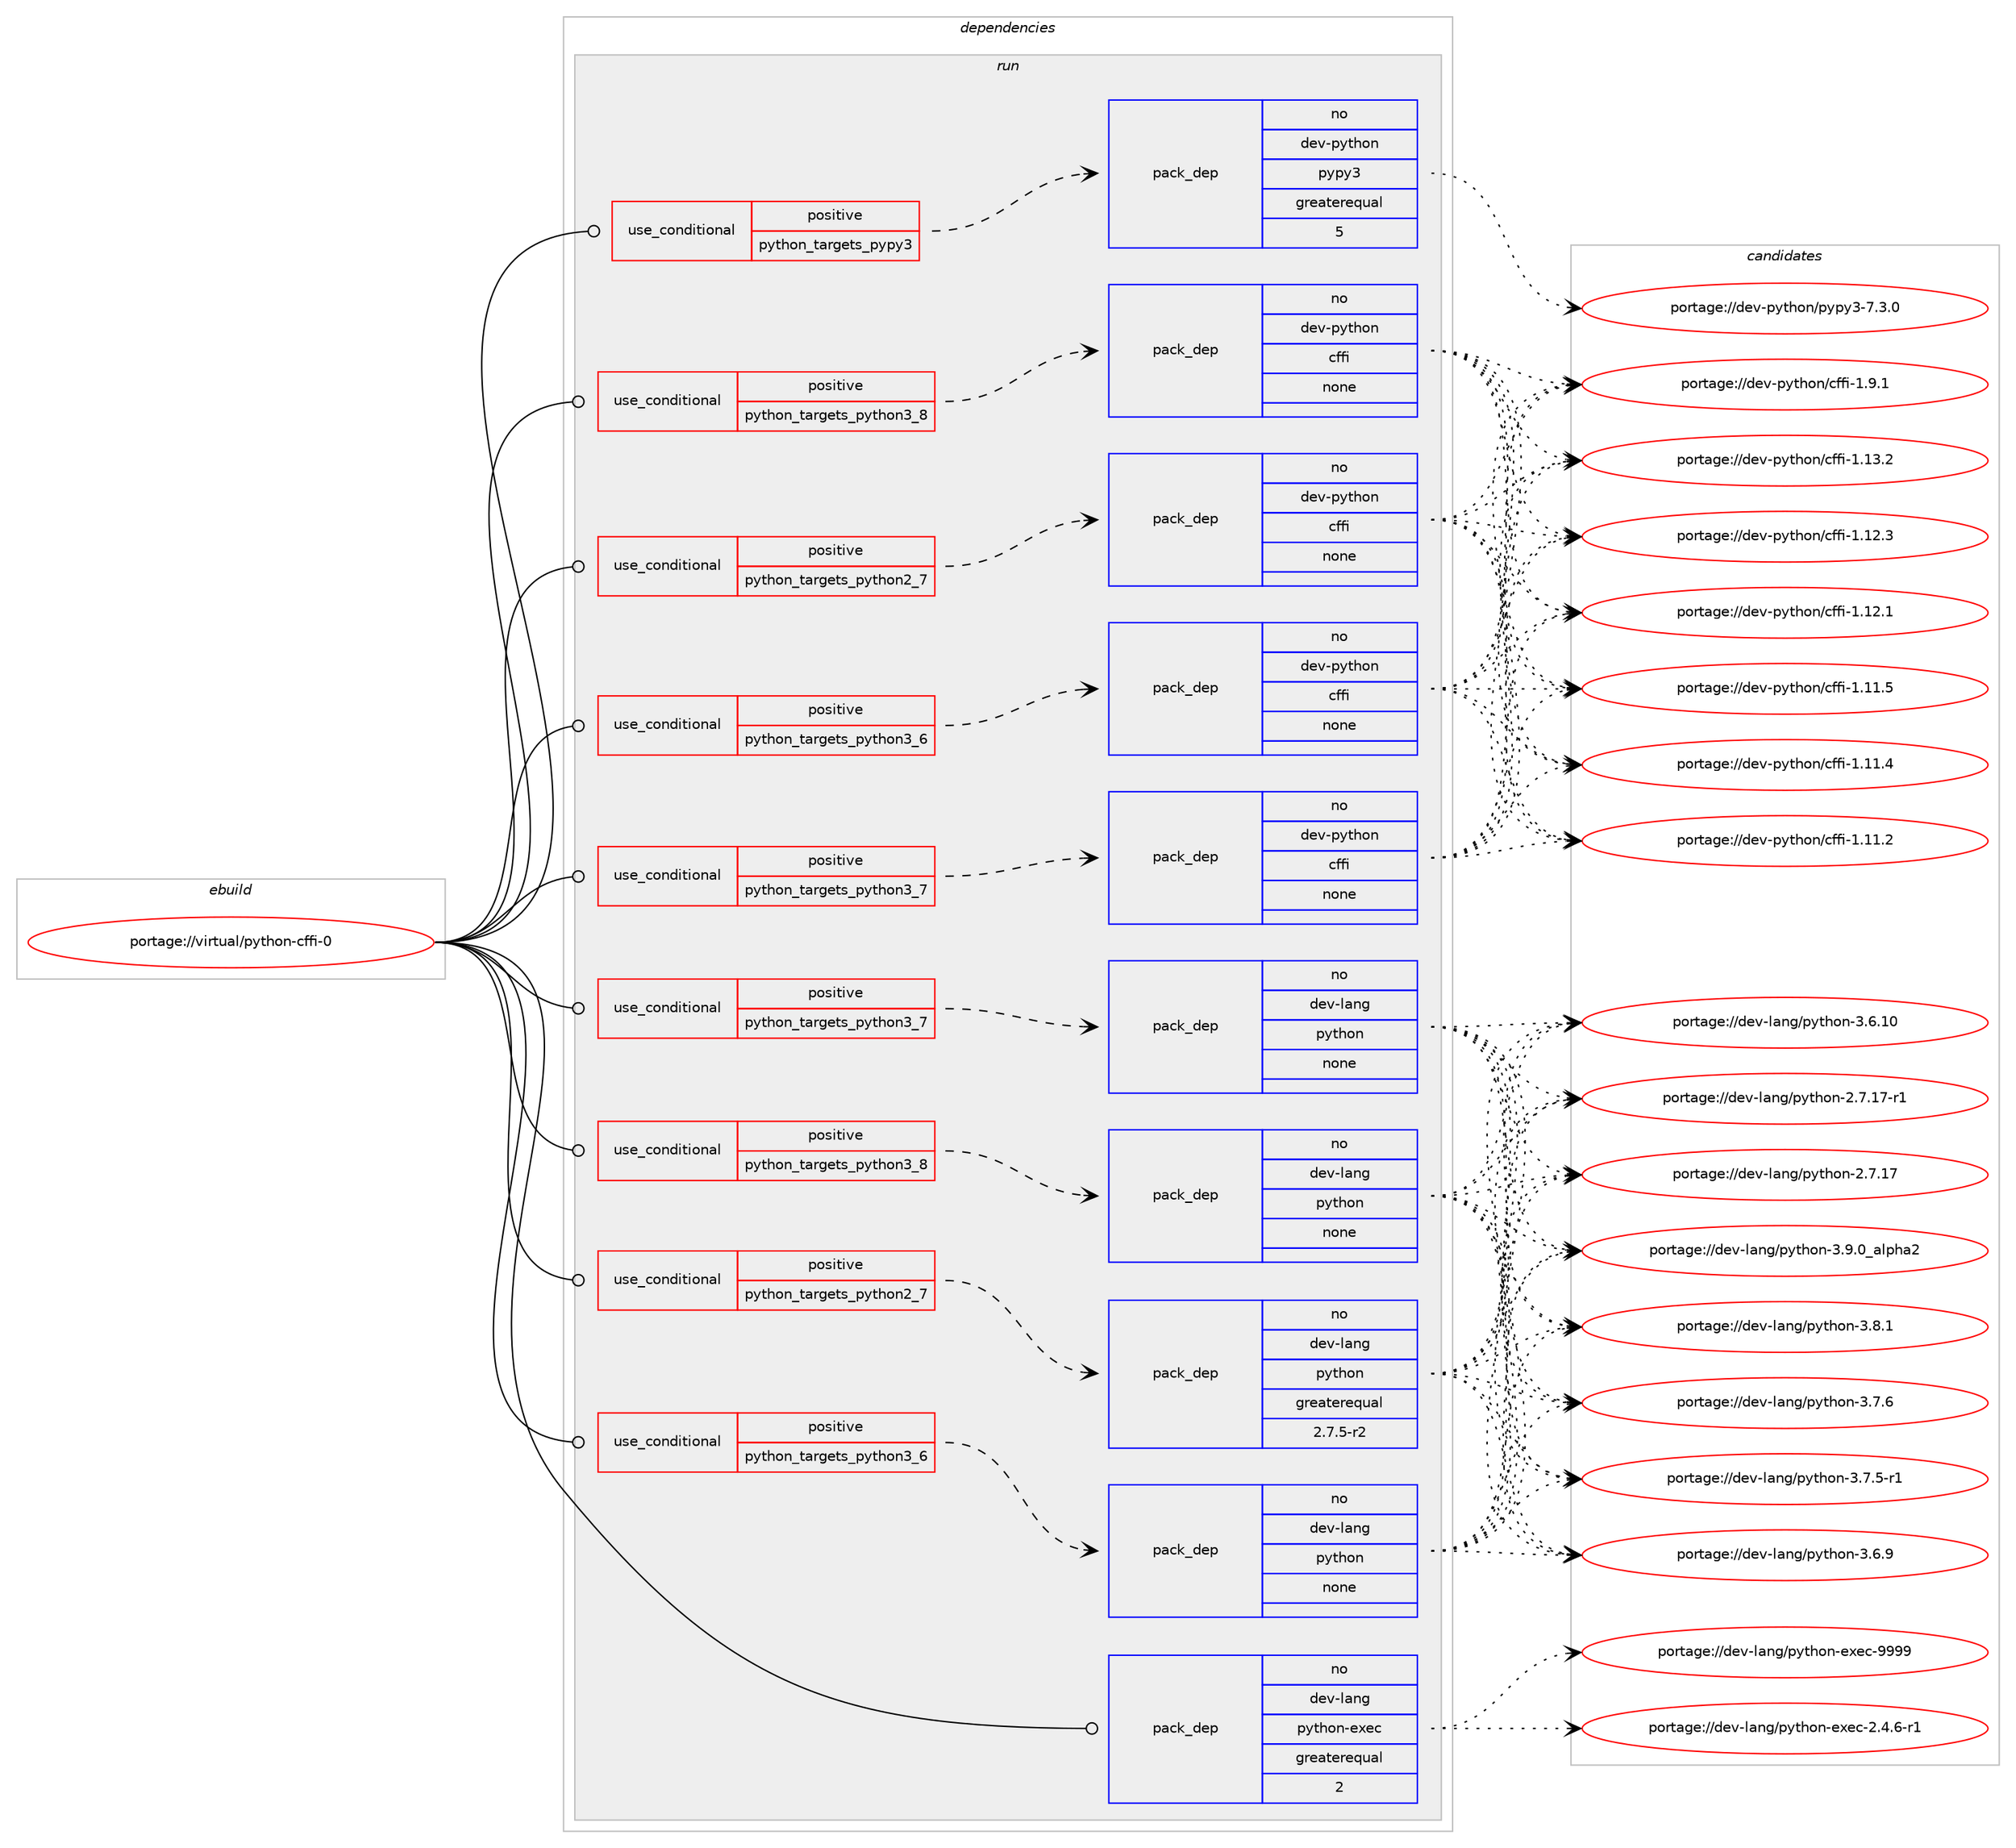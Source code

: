 digraph prolog {

# *************
# Graph options
# *************

newrank=true;
concentrate=true;
compound=true;
graph [rankdir=LR,fontname=Helvetica,fontsize=10,ranksep=1.5];#, ranksep=2.5, nodesep=0.2];
edge  [arrowhead=vee];
node  [fontname=Helvetica,fontsize=10];

# **********
# The ebuild
# **********

subgraph cluster_leftcol {
color=gray;
rank=same;
label=<<i>ebuild</i>>;
id [label="portage://virtual/python-cffi-0", color=red, width=4, href="../virtual/python-cffi-0.svg"];
}

# ****************
# The dependencies
# ****************

subgraph cluster_midcol {
color=gray;
label=<<i>dependencies</i>>;
subgraph cluster_compile {
fillcolor="#eeeeee";
style=filled;
label=<<i>compile</i>>;
}
subgraph cluster_compileandrun {
fillcolor="#eeeeee";
style=filled;
label=<<i>compile and run</i>>;
}
subgraph cluster_run {
fillcolor="#eeeeee";
style=filled;
label=<<i>run</i>>;
subgraph cond6610 {
dependency36276 [label=<<TABLE BORDER="0" CELLBORDER="1" CELLSPACING="0" CELLPADDING="4"><TR><TD ROWSPAN="3" CELLPADDING="10">use_conditional</TD></TR><TR><TD>positive</TD></TR><TR><TD>python_targets_pypy3</TD></TR></TABLE>>, shape=none, color=red];
subgraph pack28973 {
dependency36277 [label=<<TABLE BORDER="0" CELLBORDER="1" CELLSPACING="0" CELLPADDING="4" WIDTH="220"><TR><TD ROWSPAN="6" CELLPADDING="30">pack_dep</TD></TR><TR><TD WIDTH="110">no</TD></TR><TR><TD>dev-python</TD></TR><TR><TD>pypy3</TD></TR><TR><TD>greaterequal</TD></TR><TR><TD>5</TD></TR></TABLE>>, shape=none, color=blue];
}
dependency36276:e -> dependency36277:w [weight=20,style="dashed",arrowhead="vee"];
}
id:e -> dependency36276:w [weight=20,style="solid",arrowhead="odot"];
subgraph cond6611 {
dependency36278 [label=<<TABLE BORDER="0" CELLBORDER="1" CELLSPACING="0" CELLPADDING="4"><TR><TD ROWSPAN="3" CELLPADDING="10">use_conditional</TD></TR><TR><TD>positive</TD></TR><TR><TD>python_targets_python2_7</TD></TR></TABLE>>, shape=none, color=red];
subgraph pack28974 {
dependency36279 [label=<<TABLE BORDER="0" CELLBORDER="1" CELLSPACING="0" CELLPADDING="4" WIDTH="220"><TR><TD ROWSPAN="6" CELLPADDING="30">pack_dep</TD></TR><TR><TD WIDTH="110">no</TD></TR><TR><TD>dev-lang</TD></TR><TR><TD>python</TD></TR><TR><TD>greaterequal</TD></TR><TR><TD>2.7.5-r2</TD></TR></TABLE>>, shape=none, color=blue];
}
dependency36278:e -> dependency36279:w [weight=20,style="dashed",arrowhead="vee"];
}
id:e -> dependency36278:w [weight=20,style="solid",arrowhead="odot"];
subgraph cond6612 {
dependency36280 [label=<<TABLE BORDER="0" CELLBORDER="1" CELLSPACING="0" CELLPADDING="4"><TR><TD ROWSPAN="3" CELLPADDING="10">use_conditional</TD></TR><TR><TD>positive</TD></TR><TR><TD>python_targets_python2_7</TD></TR></TABLE>>, shape=none, color=red];
subgraph pack28975 {
dependency36281 [label=<<TABLE BORDER="0" CELLBORDER="1" CELLSPACING="0" CELLPADDING="4" WIDTH="220"><TR><TD ROWSPAN="6" CELLPADDING="30">pack_dep</TD></TR><TR><TD WIDTH="110">no</TD></TR><TR><TD>dev-python</TD></TR><TR><TD>cffi</TD></TR><TR><TD>none</TD></TR><TR><TD></TD></TR></TABLE>>, shape=none, color=blue];
}
dependency36280:e -> dependency36281:w [weight=20,style="dashed",arrowhead="vee"];
}
id:e -> dependency36280:w [weight=20,style="solid",arrowhead="odot"];
subgraph cond6613 {
dependency36282 [label=<<TABLE BORDER="0" CELLBORDER="1" CELLSPACING="0" CELLPADDING="4"><TR><TD ROWSPAN="3" CELLPADDING="10">use_conditional</TD></TR><TR><TD>positive</TD></TR><TR><TD>python_targets_python3_6</TD></TR></TABLE>>, shape=none, color=red];
subgraph pack28976 {
dependency36283 [label=<<TABLE BORDER="0" CELLBORDER="1" CELLSPACING="0" CELLPADDING="4" WIDTH="220"><TR><TD ROWSPAN="6" CELLPADDING="30">pack_dep</TD></TR><TR><TD WIDTH="110">no</TD></TR><TR><TD>dev-lang</TD></TR><TR><TD>python</TD></TR><TR><TD>none</TD></TR><TR><TD></TD></TR></TABLE>>, shape=none, color=blue];
}
dependency36282:e -> dependency36283:w [weight=20,style="dashed",arrowhead="vee"];
}
id:e -> dependency36282:w [weight=20,style="solid",arrowhead="odot"];
subgraph cond6614 {
dependency36284 [label=<<TABLE BORDER="0" CELLBORDER="1" CELLSPACING="0" CELLPADDING="4"><TR><TD ROWSPAN="3" CELLPADDING="10">use_conditional</TD></TR><TR><TD>positive</TD></TR><TR><TD>python_targets_python3_6</TD></TR></TABLE>>, shape=none, color=red];
subgraph pack28977 {
dependency36285 [label=<<TABLE BORDER="0" CELLBORDER="1" CELLSPACING="0" CELLPADDING="4" WIDTH="220"><TR><TD ROWSPAN="6" CELLPADDING="30">pack_dep</TD></TR><TR><TD WIDTH="110">no</TD></TR><TR><TD>dev-python</TD></TR><TR><TD>cffi</TD></TR><TR><TD>none</TD></TR><TR><TD></TD></TR></TABLE>>, shape=none, color=blue];
}
dependency36284:e -> dependency36285:w [weight=20,style="dashed",arrowhead="vee"];
}
id:e -> dependency36284:w [weight=20,style="solid",arrowhead="odot"];
subgraph cond6615 {
dependency36286 [label=<<TABLE BORDER="0" CELLBORDER="1" CELLSPACING="0" CELLPADDING="4"><TR><TD ROWSPAN="3" CELLPADDING="10">use_conditional</TD></TR><TR><TD>positive</TD></TR><TR><TD>python_targets_python3_7</TD></TR></TABLE>>, shape=none, color=red];
subgraph pack28978 {
dependency36287 [label=<<TABLE BORDER="0" CELLBORDER="1" CELLSPACING="0" CELLPADDING="4" WIDTH="220"><TR><TD ROWSPAN="6" CELLPADDING="30">pack_dep</TD></TR><TR><TD WIDTH="110">no</TD></TR><TR><TD>dev-lang</TD></TR><TR><TD>python</TD></TR><TR><TD>none</TD></TR><TR><TD></TD></TR></TABLE>>, shape=none, color=blue];
}
dependency36286:e -> dependency36287:w [weight=20,style="dashed",arrowhead="vee"];
}
id:e -> dependency36286:w [weight=20,style="solid",arrowhead="odot"];
subgraph cond6616 {
dependency36288 [label=<<TABLE BORDER="0" CELLBORDER="1" CELLSPACING="0" CELLPADDING="4"><TR><TD ROWSPAN="3" CELLPADDING="10">use_conditional</TD></TR><TR><TD>positive</TD></TR><TR><TD>python_targets_python3_7</TD></TR></TABLE>>, shape=none, color=red];
subgraph pack28979 {
dependency36289 [label=<<TABLE BORDER="0" CELLBORDER="1" CELLSPACING="0" CELLPADDING="4" WIDTH="220"><TR><TD ROWSPAN="6" CELLPADDING="30">pack_dep</TD></TR><TR><TD WIDTH="110">no</TD></TR><TR><TD>dev-python</TD></TR><TR><TD>cffi</TD></TR><TR><TD>none</TD></TR><TR><TD></TD></TR></TABLE>>, shape=none, color=blue];
}
dependency36288:e -> dependency36289:w [weight=20,style="dashed",arrowhead="vee"];
}
id:e -> dependency36288:w [weight=20,style="solid",arrowhead="odot"];
subgraph cond6617 {
dependency36290 [label=<<TABLE BORDER="0" CELLBORDER="1" CELLSPACING="0" CELLPADDING="4"><TR><TD ROWSPAN="3" CELLPADDING="10">use_conditional</TD></TR><TR><TD>positive</TD></TR><TR><TD>python_targets_python3_8</TD></TR></TABLE>>, shape=none, color=red];
subgraph pack28980 {
dependency36291 [label=<<TABLE BORDER="0" CELLBORDER="1" CELLSPACING="0" CELLPADDING="4" WIDTH="220"><TR><TD ROWSPAN="6" CELLPADDING="30">pack_dep</TD></TR><TR><TD WIDTH="110">no</TD></TR><TR><TD>dev-lang</TD></TR><TR><TD>python</TD></TR><TR><TD>none</TD></TR><TR><TD></TD></TR></TABLE>>, shape=none, color=blue];
}
dependency36290:e -> dependency36291:w [weight=20,style="dashed",arrowhead="vee"];
}
id:e -> dependency36290:w [weight=20,style="solid",arrowhead="odot"];
subgraph cond6618 {
dependency36292 [label=<<TABLE BORDER="0" CELLBORDER="1" CELLSPACING="0" CELLPADDING="4"><TR><TD ROWSPAN="3" CELLPADDING="10">use_conditional</TD></TR><TR><TD>positive</TD></TR><TR><TD>python_targets_python3_8</TD></TR></TABLE>>, shape=none, color=red];
subgraph pack28981 {
dependency36293 [label=<<TABLE BORDER="0" CELLBORDER="1" CELLSPACING="0" CELLPADDING="4" WIDTH="220"><TR><TD ROWSPAN="6" CELLPADDING="30">pack_dep</TD></TR><TR><TD WIDTH="110">no</TD></TR><TR><TD>dev-python</TD></TR><TR><TD>cffi</TD></TR><TR><TD>none</TD></TR><TR><TD></TD></TR></TABLE>>, shape=none, color=blue];
}
dependency36292:e -> dependency36293:w [weight=20,style="dashed",arrowhead="vee"];
}
id:e -> dependency36292:w [weight=20,style="solid",arrowhead="odot"];
subgraph pack28982 {
dependency36294 [label=<<TABLE BORDER="0" CELLBORDER="1" CELLSPACING="0" CELLPADDING="4" WIDTH="220"><TR><TD ROWSPAN="6" CELLPADDING="30">pack_dep</TD></TR><TR><TD WIDTH="110">no</TD></TR><TR><TD>dev-lang</TD></TR><TR><TD>python-exec</TD></TR><TR><TD>greaterequal</TD></TR><TR><TD>2</TD></TR></TABLE>>, shape=none, color=blue];
}
id:e -> dependency36294:w [weight=20,style="solid",arrowhead="odot"];
}
}

# **************
# The candidates
# **************

subgraph cluster_choices {
rank=same;
color=gray;
label=<<i>candidates</i>>;

subgraph choice28973 {
color=black;
nodesep=1;
choice100101118451121211161041111104711212111212151455546514648 [label="portage://dev-python/pypy3-7.3.0", color=red, width=4,href="../dev-python/pypy3-7.3.0.svg"];
dependency36277:e -> choice100101118451121211161041111104711212111212151455546514648:w [style=dotted,weight="100"];
}
subgraph choice28974 {
color=black;
nodesep=1;
choice10010111845108971101034711212111610411111045514657464895971081121049750 [label="portage://dev-lang/python-3.9.0_alpha2", color=red, width=4,href="../dev-lang/python-3.9.0_alpha2.svg"];
choice100101118451089711010347112121116104111110455146564649 [label="portage://dev-lang/python-3.8.1", color=red, width=4,href="../dev-lang/python-3.8.1.svg"];
choice100101118451089711010347112121116104111110455146554654 [label="portage://dev-lang/python-3.7.6", color=red, width=4,href="../dev-lang/python-3.7.6.svg"];
choice1001011184510897110103471121211161041111104551465546534511449 [label="portage://dev-lang/python-3.7.5-r1", color=red, width=4,href="../dev-lang/python-3.7.5-r1.svg"];
choice100101118451089711010347112121116104111110455146544657 [label="portage://dev-lang/python-3.6.9", color=red, width=4,href="../dev-lang/python-3.6.9.svg"];
choice10010111845108971101034711212111610411111045514654464948 [label="portage://dev-lang/python-3.6.10", color=red, width=4,href="../dev-lang/python-3.6.10.svg"];
choice100101118451089711010347112121116104111110455046554649554511449 [label="portage://dev-lang/python-2.7.17-r1", color=red, width=4,href="../dev-lang/python-2.7.17-r1.svg"];
choice10010111845108971101034711212111610411111045504655464955 [label="portage://dev-lang/python-2.7.17", color=red, width=4,href="../dev-lang/python-2.7.17.svg"];
dependency36279:e -> choice10010111845108971101034711212111610411111045514657464895971081121049750:w [style=dotted,weight="100"];
dependency36279:e -> choice100101118451089711010347112121116104111110455146564649:w [style=dotted,weight="100"];
dependency36279:e -> choice100101118451089711010347112121116104111110455146554654:w [style=dotted,weight="100"];
dependency36279:e -> choice1001011184510897110103471121211161041111104551465546534511449:w [style=dotted,weight="100"];
dependency36279:e -> choice100101118451089711010347112121116104111110455146544657:w [style=dotted,weight="100"];
dependency36279:e -> choice10010111845108971101034711212111610411111045514654464948:w [style=dotted,weight="100"];
dependency36279:e -> choice100101118451089711010347112121116104111110455046554649554511449:w [style=dotted,weight="100"];
dependency36279:e -> choice10010111845108971101034711212111610411111045504655464955:w [style=dotted,weight="100"];
}
subgraph choice28975 {
color=black;
nodesep=1;
choice100101118451121211161041111104799102102105454946574649 [label="portage://dev-python/cffi-1.9.1", color=red, width=4,href="../dev-python/cffi-1.9.1.svg"];
choice10010111845112121116104111110479910210210545494649514650 [label="portage://dev-python/cffi-1.13.2", color=red, width=4,href="../dev-python/cffi-1.13.2.svg"];
choice10010111845112121116104111110479910210210545494649504651 [label="portage://dev-python/cffi-1.12.3", color=red, width=4,href="../dev-python/cffi-1.12.3.svg"];
choice10010111845112121116104111110479910210210545494649504649 [label="portage://dev-python/cffi-1.12.1", color=red, width=4,href="../dev-python/cffi-1.12.1.svg"];
choice10010111845112121116104111110479910210210545494649494653 [label="portage://dev-python/cffi-1.11.5", color=red, width=4,href="../dev-python/cffi-1.11.5.svg"];
choice10010111845112121116104111110479910210210545494649494652 [label="portage://dev-python/cffi-1.11.4", color=red, width=4,href="../dev-python/cffi-1.11.4.svg"];
choice10010111845112121116104111110479910210210545494649494650 [label="portage://dev-python/cffi-1.11.2", color=red, width=4,href="../dev-python/cffi-1.11.2.svg"];
dependency36281:e -> choice100101118451121211161041111104799102102105454946574649:w [style=dotted,weight="100"];
dependency36281:e -> choice10010111845112121116104111110479910210210545494649514650:w [style=dotted,weight="100"];
dependency36281:e -> choice10010111845112121116104111110479910210210545494649504651:w [style=dotted,weight="100"];
dependency36281:e -> choice10010111845112121116104111110479910210210545494649504649:w [style=dotted,weight="100"];
dependency36281:e -> choice10010111845112121116104111110479910210210545494649494653:w [style=dotted,weight="100"];
dependency36281:e -> choice10010111845112121116104111110479910210210545494649494652:w [style=dotted,weight="100"];
dependency36281:e -> choice10010111845112121116104111110479910210210545494649494650:w [style=dotted,weight="100"];
}
subgraph choice28976 {
color=black;
nodesep=1;
choice10010111845108971101034711212111610411111045514657464895971081121049750 [label="portage://dev-lang/python-3.9.0_alpha2", color=red, width=4,href="../dev-lang/python-3.9.0_alpha2.svg"];
choice100101118451089711010347112121116104111110455146564649 [label="portage://dev-lang/python-3.8.1", color=red, width=4,href="../dev-lang/python-3.8.1.svg"];
choice100101118451089711010347112121116104111110455146554654 [label="portage://dev-lang/python-3.7.6", color=red, width=4,href="../dev-lang/python-3.7.6.svg"];
choice1001011184510897110103471121211161041111104551465546534511449 [label="portage://dev-lang/python-3.7.5-r1", color=red, width=4,href="../dev-lang/python-3.7.5-r1.svg"];
choice100101118451089711010347112121116104111110455146544657 [label="portage://dev-lang/python-3.6.9", color=red, width=4,href="../dev-lang/python-3.6.9.svg"];
choice10010111845108971101034711212111610411111045514654464948 [label="portage://dev-lang/python-3.6.10", color=red, width=4,href="../dev-lang/python-3.6.10.svg"];
choice100101118451089711010347112121116104111110455046554649554511449 [label="portage://dev-lang/python-2.7.17-r1", color=red, width=4,href="../dev-lang/python-2.7.17-r1.svg"];
choice10010111845108971101034711212111610411111045504655464955 [label="portage://dev-lang/python-2.7.17", color=red, width=4,href="../dev-lang/python-2.7.17.svg"];
dependency36283:e -> choice10010111845108971101034711212111610411111045514657464895971081121049750:w [style=dotted,weight="100"];
dependency36283:e -> choice100101118451089711010347112121116104111110455146564649:w [style=dotted,weight="100"];
dependency36283:e -> choice100101118451089711010347112121116104111110455146554654:w [style=dotted,weight="100"];
dependency36283:e -> choice1001011184510897110103471121211161041111104551465546534511449:w [style=dotted,weight="100"];
dependency36283:e -> choice100101118451089711010347112121116104111110455146544657:w [style=dotted,weight="100"];
dependency36283:e -> choice10010111845108971101034711212111610411111045514654464948:w [style=dotted,weight="100"];
dependency36283:e -> choice100101118451089711010347112121116104111110455046554649554511449:w [style=dotted,weight="100"];
dependency36283:e -> choice10010111845108971101034711212111610411111045504655464955:w [style=dotted,weight="100"];
}
subgraph choice28977 {
color=black;
nodesep=1;
choice100101118451121211161041111104799102102105454946574649 [label="portage://dev-python/cffi-1.9.1", color=red, width=4,href="../dev-python/cffi-1.9.1.svg"];
choice10010111845112121116104111110479910210210545494649514650 [label="portage://dev-python/cffi-1.13.2", color=red, width=4,href="../dev-python/cffi-1.13.2.svg"];
choice10010111845112121116104111110479910210210545494649504651 [label="portage://dev-python/cffi-1.12.3", color=red, width=4,href="../dev-python/cffi-1.12.3.svg"];
choice10010111845112121116104111110479910210210545494649504649 [label="portage://dev-python/cffi-1.12.1", color=red, width=4,href="../dev-python/cffi-1.12.1.svg"];
choice10010111845112121116104111110479910210210545494649494653 [label="portage://dev-python/cffi-1.11.5", color=red, width=4,href="../dev-python/cffi-1.11.5.svg"];
choice10010111845112121116104111110479910210210545494649494652 [label="portage://dev-python/cffi-1.11.4", color=red, width=4,href="../dev-python/cffi-1.11.4.svg"];
choice10010111845112121116104111110479910210210545494649494650 [label="portage://dev-python/cffi-1.11.2", color=red, width=4,href="../dev-python/cffi-1.11.2.svg"];
dependency36285:e -> choice100101118451121211161041111104799102102105454946574649:w [style=dotted,weight="100"];
dependency36285:e -> choice10010111845112121116104111110479910210210545494649514650:w [style=dotted,weight="100"];
dependency36285:e -> choice10010111845112121116104111110479910210210545494649504651:w [style=dotted,weight="100"];
dependency36285:e -> choice10010111845112121116104111110479910210210545494649504649:w [style=dotted,weight="100"];
dependency36285:e -> choice10010111845112121116104111110479910210210545494649494653:w [style=dotted,weight="100"];
dependency36285:e -> choice10010111845112121116104111110479910210210545494649494652:w [style=dotted,weight="100"];
dependency36285:e -> choice10010111845112121116104111110479910210210545494649494650:w [style=dotted,weight="100"];
}
subgraph choice28978 {
color=black;
nodesep=1;
choice10010111845108971101034711212111610411111045514657464895971081121049750 [label="portage://dev-lang/python-3.9.0_alpha2", color=red, width=4,href="../dev-lang/python-3.9.0_alpha2.svg"];
choice100101118451089711010347112121116104111110455146564649 [label="portage://dev-lang/python-3.8.1", color=red, width=4,href="../dev-lang/python-3.8.1.svg"];
choice100101118451089711010347112121116104111110455146554654 [label="portage://dev-lang/python-3.7.6", color=red, width=4,href="../dev-lang/python-3.7.6.svg"];
choice1001011184510897110103471121211161041111104551465546534511449 [label="portage://dev-lang/python-3.7.5-r1", color=red, width=4,href="../dev-lang/python-3.7.5-r1.svg"];
choice100101118451089711010347112121116104111110455146544657 [label="portage://dev-lang/python-3.6.9", color=red, width=4,href="../dev-lang/python-3.6.9.svg"];
choice10010111845108971101034711212111610411111045514654464948 [label="portage://dev-lang/python-3.6.10", color=red, width=4,href="../dev-lang/python-3.6.10.svg"];
choice100101118451089711010347112121116104111110455046554649554511449 [label="portage://dev-lang/python-2.7.17-r1", color=red, width=4,href="../dev-lang/python-2.7.17-r1.svg"];
choice10010111845108971101034711212111610411111045504655464955 [label="portage://dev-lang/python-2.7.17", color=red, width=4,href="../dev-lang/python-2.7.17.svg"];
dependency36287:e -> choice10010111845108971101034711212111610411111045514657464895971081121049750:w [style=dotted,weight="100"];
dependency36287:e -> choice100101118451089711010347112121116104111110455146564649:w [style=dotted,weight="100"];
dependency36287:e -> choice100101118451089711010347112121116104111110455146554654:w [style=dotted,weight="100"];
dependency36287:e -> choice1001011184510897110103471121211161041111104551465546534511449:w [style=dotted,weight="100"];
dependency36287:e -> choice100101118451089711010347112121116104111110455146544657:w [style=dotted,weight="100"];
dependency36287:e -> choice10010111845108971101034711212111610411111045514654464948:w [style=dotted,weight="100"];
dependency36287:e -> choice100101118451089711010347112121116104111110455046554649554511449:w [style=dotted,weight="100"];
dependency36287:e -> choice10010111845108971101034711212111610411111045504655464955:w [style=dotted,weight="100"];
}
subgraph choice28979 {
color=black;
nodesep=1;
choice100101118451121211161041111104799102102105454946574649 [label="portage://dev-python/cffi-1.9.1", color=red, width=4,href="../dev-python/cffi-1.9.1.svg"];
choice10010111845112121116104111110479910210210545494649514650 [label="portage://dev-python/cffi-1.13.2", color=red, width=4,href="../dev-python/cffi-1.13.2.svg"];
choice10010111845112121116104111110479910210210545494649504651 [label="portage://dev-python/cffi-1.12.3", color=red, width=4,href="../dev-python/cffi-1.12.3.svg"];
choice10010111845112121116104111110479910210210545494649504649 [label="portage://dev-python/cffi-1.12.1", color=red, width=4,href="../dev-python/cffi-1.12.1.svg"];
choice10010111845112121116104111110479910210210545494649494653 [label="portage://dev-python/cffi-1.11.5", color=red, width=4,href="../dev-python/cffi-1.11.5.svg"];
choice10010111845112121116104111110479910210210545494649494652 [label="portage://dev-python/cffi-1.11.4", color=red, width=4,href="../dev-python/cffi-1.11.4.svg"];
choice10010111845112121116104111110479910210210545494649494650 [label="portage://dev-python/cffi-1.11.2", color=red, width=4,href="../dev-python/cffi-1.11.2.svg"];
dependency36289:e -> choice100101118451121211161041111104799102102105454946574649:w [style=dotted,weight="100"];
dependency36289:e -> choice10010111845112121116104111110479910210210545494649514650:w [style=dotted,weight="100"];
dependency36289:e -> choice10010111845112121116104111110479910210210545494649504651:w [style=dotted,weight="100"];
dependency36289:e -> choice10010111845112121116104111110479910210210545494649504649:w [style=dotted,weight="100"];
dependency36289:e -> choice10010111845112121116104111110479910210210545494649494653:w [style=dotted,weight="100"];
dependency36289:e -> choice10010111845112121116104111110479910210210545494649494652:w [style=dotted,weight="100"];
dependency36289:e -> choice10010111845112121116104111110479910210210545494649494650:w [style=dotted,weight="100"];
}
subgraph choice28980 {
color=black;
nodesep=1;
choice10010111845108971101034711212111610411111045514657464895971081121049750 [label="portage://dev-lang/python-3.9.0_alpha2", color=red, width=4,href="../dev-lang/python-3.9.0_alpha2.svg"];
choice100101118451089711010347112121116104111110455146564649 [label="portage://dev-lang/python-3.8.1", color=red, width=4,href="../dev-lang/python-3.8.1.svg"];
choice100101118451089711010347112121116104111110455146554654 [label="portage://dev-lang/python-3.7.6", color=red, width=4,href="../dev-lang/python-3.7.6.svg"];
choice1001011184510897110103471121211161041111104551465546534511449 [label="portage://dev-lang/python-3.7.5-r1", color=red, width=4,href="../dev-lang/python-3.7.5-r1.svg"];
choice100101118451089711010347112121116104111110455146544657 [label="portage://dev-lang/python-3.6.9", color=red, width=4,href="../dev-lang/python-3.6.9.svg"];
choice10010111845108971101034711212111610411111045514654464948 [label="portage://dev-lang/python-3.6.10", color=red, width=4,href="../dev-lang/python-3.6.10.svg"];
choice100101118451089711010347112121116104111110455046554649554511449 [label="portage://dev-lang/python-2.7.17-r1", color=red, width=4,href="../dev-lang/python-2.7.17-r1.svg"];
choice10010111845108971101034711212111610411111045504655464955 [label="portage://dev-lang/python-2.7.17", color=red, width=4,href="../dev-lang/python-2.7.17.svg"];
dependency36291:e -> choice10010111845108971101034711212111610411111045514657464895971081121049750:w [style=dotted,weight="100"];
dependency36291:e -> choice100101118451089711010347112121116104111110455146564649:w [style=dotted,weight="100"];
dependency36291:e -> choice100101118451089711010347112121116104111110455146554654:w [style=dotted,weight="100"];
dependency36291:e -> choice1001011184510897110103471121211161041111104551465546534511449:w [style=dotted,weight="100"];
dependency36291:e -> choice100101118451089711010347112121116104111110455146544657:w [style=dotted,weight="100"];
dependency36291:e -> choice10010111845108971101034711212111610411111045514654464948:w [style=dotted,weight="100"];
dependency36291:e -> choice100101118451089711010347112121116104111110455046554649554511449:w [style=dotted,weight="100"];
dependency36291:e -> choice10010111845108971101034711212111610411111045504655464955:w [style=dotted,weight="100"];
}
subgraph choice28981 {
color=black;
nodesep=1;
choice100101118451121211161041111104799102102105454946574649 [label="portage://dev-python/cffi-1.9.1", color=red, width=4,href="../dev-python/cffi-1.9.1.svg"];
choice10010111845112121116104111110479910210210545494649514650 [label="portage://dev-python/cffi-1.13.2", color=red, width=4,href="../dev-python/cffi-1.13.2.svg"];
choice10010111845112121116104111110479910210210545494649504651 [label="portage://dev-python/cffi-1.12.3", color=red, width=4,href="../dev-python/cffi-1.12.3.svg"];
choice10010111845112121116104111110479910210210545494649504649 [label="portage://dev-python/cffi-1.12.1", color=red, width=4,href="../dev-python/cffi-1.12.1.svg"];
choice10010111845112121116104111110479910210210545494649494653 [label="portage://dev-python/cffi-1.11.5", color=red, width=4,href="../dev-python/cffi-1.11.5.svg"];
choice10010111845112121116104111110479910210210545494649494652 [label="portage://dev-python/cffi-1.11.4", color=red, width=4,href="../dev-python/cffi-1.11.4.svg"];
choice10010111845112121116104111110479910210210545494649494650 [label="portage://dev-python/cffi-1.11.2", color=red, width=4,href="../dev-python/cffi-1.11.2.svg"];
dependency36293:e -> choice100101118451121211161041111104799102102105454946574649:w [style=dotted,weight="100"];
dependency36293:e -> choice10010111845112121116104111110479910210210545494649514650:w [style=dotted,weight="100"];
dependency36293:e -> choice10010111845112121116104111110479910210210545494649504651:w [style=dotted,weight="100"];
dependency36293:e -> choice10010111845112121116104111110479910210210545494649504649:w [style=dotted,weight="100"];
dependency36293:e -> choice10010111845112121116104111110479910210210545494649494653:w [style=dotted,weight="100"];
dependency36293:e -> choice10010111845112121116104111110479910210210545494649494652:w [style=dotted,weight="100"];
dependency36293:e -> choice10010111845112121116104111110479910210210545494649494650:w [style=dotted,weight="100"];
}
subgraph choice28982 {
color=black;
nodesep=1;
choice10010111845108971101034711212111610411111045101120101994557575757 [label="portage://dev-lang/python-exec-9999", color=red, width=4,href="../dev-lang/python-exec-9999.svg"];
choice10010111845108971101034711212111610411111045101120101994550465246544511449 [label="portage://dev-lang/python-exec-2.4.6-r1", color=red, width=4,href="../dev-lang/python-exec-2.4.6-r1.svg"];
dependency36294:e -> choice10010111845108971101034711212111610411111045101120101994557575757:w [style=dotted,weight="100"];
dependency36294:e -> choice10010111845108971101034711212111610411111045101120101994550465246544511449:w [style=dotted,weight="100"];
}
}

}
